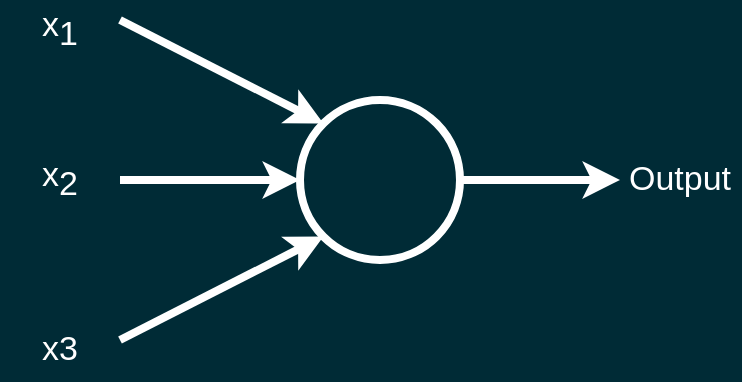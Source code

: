 <mxfile version="20.8.10" type="device"><diagram name="Page-1" id="Gv4E6RnV23WTX4cWrTP6"><mxGraphModel dx="2074" dy="1084" grid="1" gridSize="10" guides="1" tooltips="1" connect="1" arrows="1" fold="1" page="1" pageScale="1" pageWidth="827" pageHeight="1169" background="#002b36" math="0" shadow="0"><root><mxCell id="0"/><mxCell id="1" parent="0"/><mxCell id="E2yjbaQwRFja3UQDdjxa-1" value="" style="ellipse;whiteSpace=wrap;html=1;aspect=fixed;fontColor=#ffffff;strokeColor=#ffffff;fillColor=none;strokeWidth=4;" vertex="1" parent="1"><mxGeometry x="370" y="520" width="80" height="80" as="geometry"/></mxCell><mxCell id="E2yjbaQwRFja3UQDdjxa-2" value="" style="endArrow=classic;html=1;rounded=0;entryX=0;entryY=0;entryDx=0;entryDy=0;fontColor=#ffffff;strokeColor=#ffffff;strokeWidth=4;" edge="1" parent="1" target="E2yjbaQwRFja3UQDdjxa-1"><mxGeometry width="50" height="50" relative="1" as="geometry"><mxPoint x="280" y="480" as="sourcePoint"/><mxPoint x="440" y="530" as="targetPoint"/></mxGeometry></mxCell><mxCell id="E2yjbaQwRFja3UQDdjxa-3" value="" style="endArrow=classic;html=1;rounded=0;entryX=0;entryY=0.5;entryDx=0;entryDy=0;fontColor=#ffffff;strokeColor=#ffffff;strokeWidth=4;" edge="1" parent="1" target="E2yjbaQwRFja3UQDdjxa-1"><mxGeometry width="50" height="50" relative="1" as="geometry"><mxPoint x="280" y="560" as="sourcePoint"/><mxPoint x="361.716" y="571.716" as="targetPoint"/></mxGeometry></mxCell><mxCell id="E2yjbaQwRFja3UQDdjxa-4" value="" style="endArrow=classic;html=1;rounded=0;entryX=0;entryY=1;entryDx=0;entryDy=0;fontColor=#ffffff;strokeColor=#ffffff;strokeWidth=4;" edge="1" parent="1" target="E2yjbaQwRFja3UQDdjxa-1"><mxGeometry width="50" height="50" relative="1" as="geometry"><mxPoint x="280" y="640" as="sourcePoint"/><mxPoint x="360" y="640" as="targetPoint"/></mxGeometry></mxCell><mxCell id="E2yjbaQwRFja3UQDdjxa-5" value="x&lt;sub style=&quot;font-size: 17px;&quot;&gt;1&lt;/sub&gt;" style="text;html=1;align=center;verticalAlign=middle;whiteSpace=wrap;rounded=0;fontColor=#ffffff;fontSize=17;" vertex="1" parent="1"><mxGeometry x="220" y="470" width="60" height="30" as="geometry"/></mxCell><mxCell id="E2yjbaQwRFja3UQDdjxa-6" value="x&lt;sub style=&quot;font-size: 17px;&quot;&gt;2&lt;/sub&gt;" style="text;html=1;align=center;verticalAlign=middle;whiteSpace=wrap;rounded=0;fontColor=#ffffff;fontSize=17;" vertex="1" parent="1"><mxGeometry x="220" y="545" width="60" height="30" as="geometry"/></mxCell><mxCell id="E2yjbaQwRFja3UQDdjxa-7" value="x3" style="text;html=1;align=center;verticalAlign=middle;whiteSpace=wrap;rounded=0;fontColor=#ffffff;fontSize=17;" vertex="1" parent="1"><mxGeometry x="220" y="630" width="60" height="30" as="geometry"/></mxCell><mxCell id="E2yjbaQwRFja3UQDdjxa-8" value="" style="endArrow=classic;html=1;rounded=0;exitX=1;exitY=0.5;exitDx=0;exitDy=0;fontColor=#ffffff;strokeColor=#ffffff;strokeWidth=4;" edge="1" parent="1" source="E2yjbaQwRFja3UQDdjxa-1"><mxGeometry width="50" height="50" relative="1" as="geometry"><mxPoint x="390" y="580" as="sourcePoint"/><mxPoint x="530" y="560" as="targetPoint"/></mxGeometry></mxCell><mxCell id="E2yjbaQwRFja3UQDdjxa-9" value="Output" style="text;html=1;align=center;verticalAlign=middle;whiteSpace=wrap;rounded=0;fontColor=#ffffff;fontSize=17;" vertex="1" parent="1"><mxGeometry x="530" y="545" width="60" height="30" as="geometry"/></mxCell></root></mxGraphModel></diagram></mxfile>